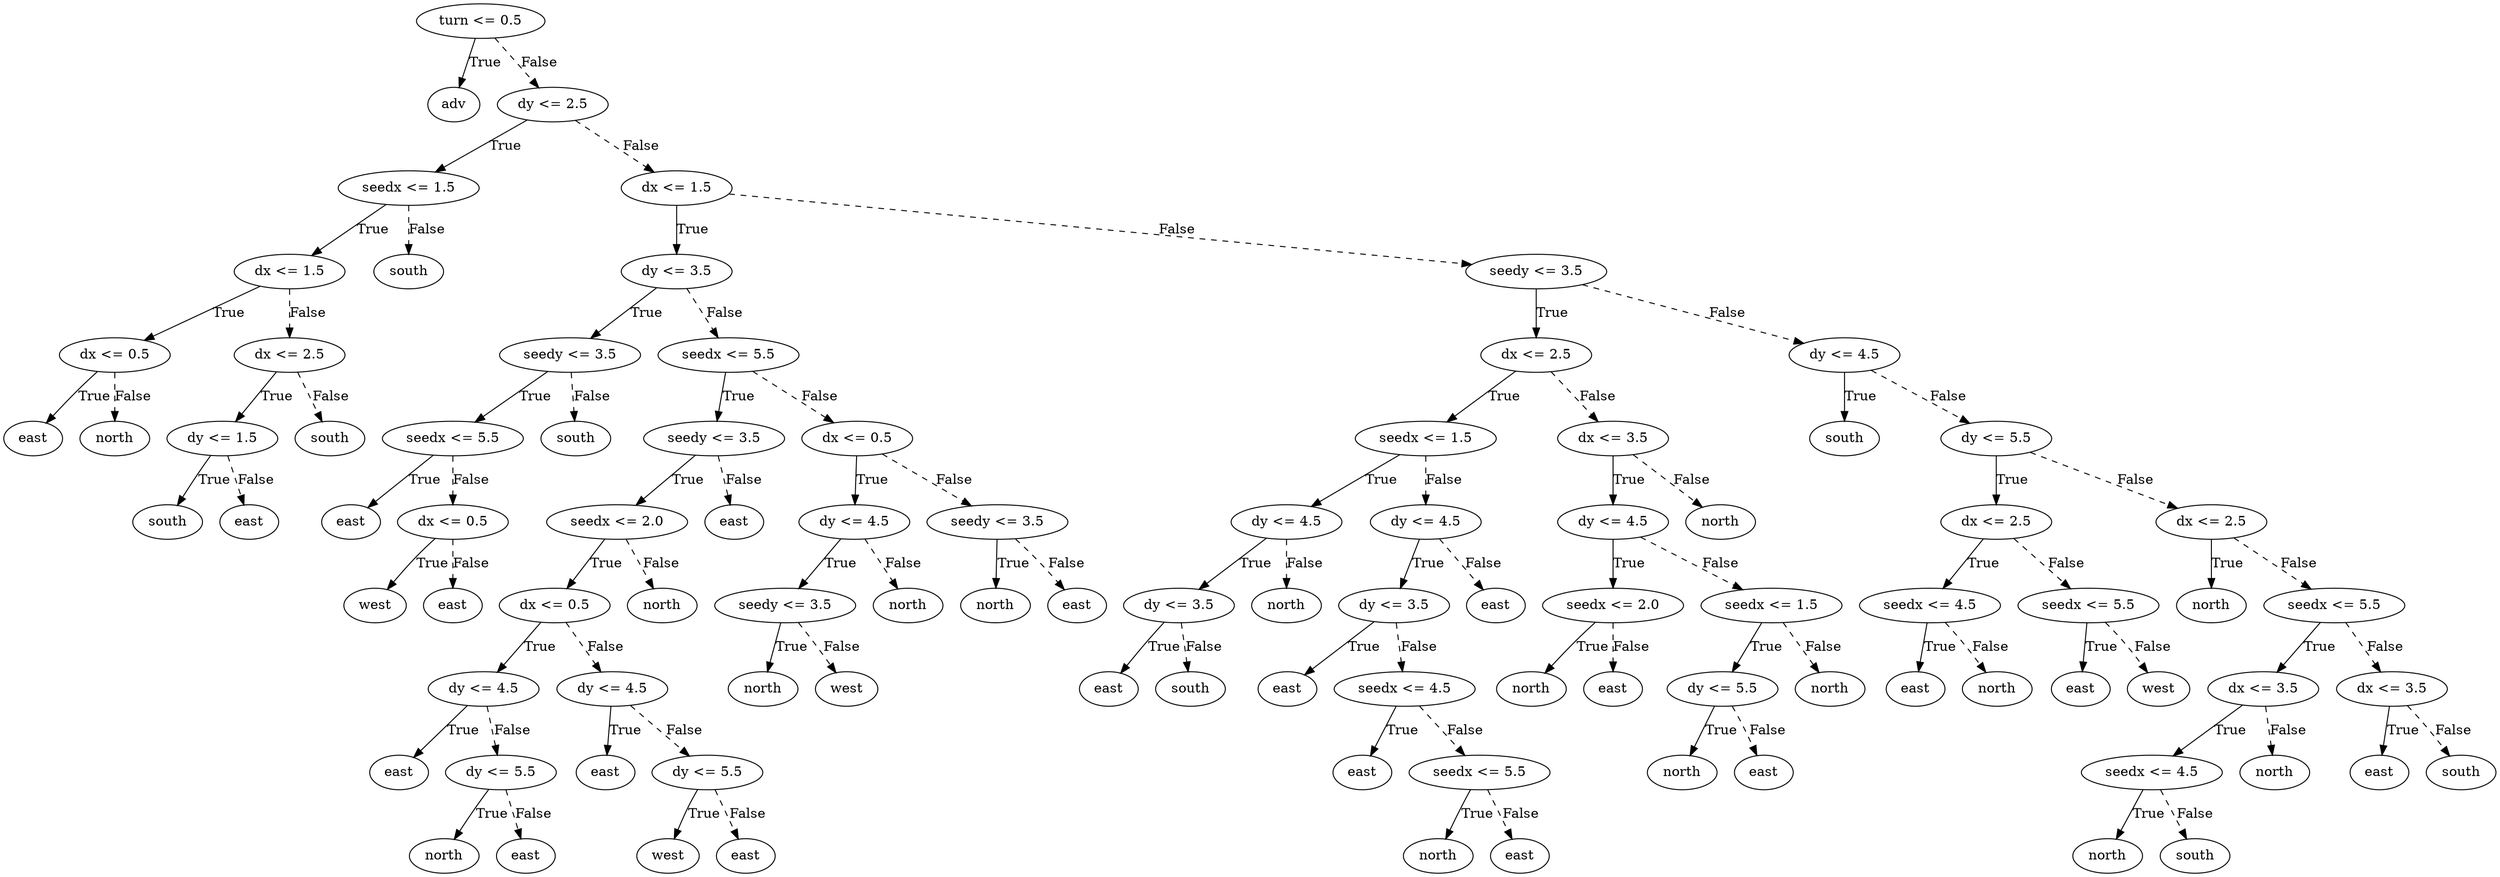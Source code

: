 digraph {
0 [label="turn <= 0.5"];
1 [label="adv"];
0 -> 1 [label="True"];
2 [label="dy <= 2.5"];
3 [label="seedx <= 1.5"];
4 [label="dx <= 1.5"];
5 [label="dx <= 0.5"];
6 [label="east"];
5 -> 6 [label="True"];
7 [label="north"];
5 -> 7 [style="dashed", label="False"];
4 -> 5 [label="True"];
8 [label="dx <= 2.5"];
9 [label="dy <= 1.5"];
10 [label="south"];
9 -> 10 [label="True"];
11 [label="east"];
9 -> 11 [style="dashed", label="False"];
8 -> 9 [label="True"];
12 [label="south"];
8 -> 12 [style="dashed", label="False"];
4 -> 8 [style="dashed", label="False"];
3 -> 4 [label="True"];
13 [label="south"];
3 -> 13 [style="dashed", label="False"];
2 -> 3 [label="True"];
14 [label="dx <= 1.5"];
15 [label="dy <= 3.5"];
16 [label="seedy <= 3.5"];
17 [label="seedx <= 5.5"];
18 [label="east"];
17 -> 18 [label="True"];
19 [label="dx <= 0.5"];
20 [label="west"];
19 -> 20 [label="True"];
21 [label="east"];
19 -> 21 [style="dashed", label="False"];
17 -> 19 [style="dashed", label="False"];
16 -> 17 [label="True"];
22 [label="south"];
16 -> 22 [style="dashed", label="False"];
15 -> 16 [label="True"];
23 [label="seedx <= 5.5"];
24 [label="seedy <= 3.5"];
25 [label="seedx <= 2.0"];
26 [label="dx <= 0.5"];
27 [label="dy <= 4.5"];
28 [label="east"];
27 -> 28 [label="True"];
29 [label="dy <= 5.5"];
30 [label="north"];
29 -> 30 [label="True"];
31 [label="east"];
29 -> 31 [style="dashed", label="False"];
27 -> 29 [style="dashed", label="False"];
26 -> 27 [label="True"];
32 [label="dy <= 4.5"];
33 [label="east"];
32 -> 33 [label="True"];
34 [label="dy <= 5.5"];
35 [label="west"];
34 -> 35 [label="True"];
36 [label="east"];
34 -> 36 [style="dashed", label="False"];
32 -> 34 [style="dashed", label="False"];
26 -> 32 [style="dashed", label="False"];
25 -> 26 [label="True"];
37 [label="north"];
25 -> 37 [style="dashed", label="False"];
24 -> 25 [label="True"];
38 [label="east"];
24 -> 38 [style="dashed", label="False"];
23 -> 24 [label="True"];
39 [label="dx <= 0.5"];
40 [label="dy <= 4.5"];
41 [label="seedy <= 3.5"];
42 [label="north"];
41 -> 42 [label="True"];
43 [label="west"];
41 -> 43 [style="dashed", label="False"];
40 -> 41 [label="True"];
44 [label="north"];
40 -> 44 [style="dashed", label="False"];
39 -> 40 [label="True"];
45 [label="seedy <= 3.5"];
46 [label="north"];
45 -> 46 [label="True"];
47 [label="east"];
45 -> 47 [style="dashed", label="False"];
39 -> 45 [style="dashed", label="False"];
23 -> 39 [style="dashed", label="False"];
15 -> 23 [style="dashed", label="False"];
14 -> 15 [label="True"];
48 [label="seedy <= 3.5"];
49 [label="dx <= 2.5"];
50 [label="seedx <= 1.5"];
51 [label="dy <= 4.5"];
52 [label="dy <= 3.5"];
53 [label="east"];
52 -> 53 [label="True"];
54 [label="south"];
52 -> 54 [style="dashed", label="False"];
51 -> 52 [label="True"];
55 [label="north"];
51 -> 55 [style="dashed", label="False"];
50 -> 51 [label="True"];
56 [label="dy <= 4.5"];
57 [label="dy <= 3.5"];
58 [label="east"];
57 -> 58 [label="True"];
59 [label="seedx <= 4.5"];
60 [label="east"];
59 -> 60 [label="True"];
61 [label="seedx <= 5.5"];
62 [label="north"];
61 -> 62 [label="True"];
63 [label="east"];
61 -> 63 [style="dashed", label="False"];
59 -> 61 [style="dashed", label="False"];
57 -> 59 [style="dashed", label="False"];
56 -> 57 [label="True"];
64 [label="east"];
56 -> 64 [style="dashed", label="False"];
50 -> 56 [style="dashed", label="False"];
49 -> 50 [label="True"];
65 [label="dx <= 3.5"];
66 [label="dy <= 4.5"];
67 [label="seedx <= 2.0"];
68 [label="north"];
67 -> 68 [label="True"];
69 [label="east"];
67 -> 69 [style="dashed", label="False"];
66 -> 67 [label="True"];
70 [label="seedx <= 1.5"];
71 [label="dy <= 5.5"];
72 [label="north"];
71 -> 72 [label="True"];
73 [label="east"];
71 -> 73 [style="dashed", label="False"];
70 -> 71 [label="True"];
74 [label="north"];
70 -> 74 [style="dashed", label="False"];
66 -> 70 [style="dashed", label="False"];
65 -> 66 [label="True"];
75 [label="north"];
65 -> 75 [style="dashed", label="False"];
49 -> 65 [style="dashed", label="False"];
48 -> 49 [label="True"];
76 [label="dy <= 4.5"];
77 [label="south"];
76 -> 77 [label="True"];
78 [label="dy <= 5.5"];
79 [label="dx <= 2.5"];
80 [label="seedx <= 4.5"];
81 [label="east"];
80 -> 81 [label="True"];
82 [label="north"];
80 -> 82 [style="dashed", label="False"];
79 -> 80 [label="True"];
83 [label="seedx <= 5.5"];
84 [label="east"];
83 -> 84 [label="True"];
85 [label="west"];
83 -> 85 [style="dashed", label="False"];
79 -> 83 [style="dashed", label="False"];
78 -> 79 [label="True"];
86 [label="dx <= 2.5"];
87 [label="north"];
86 -> 87 [label="True"];
88 [label="seedx <= 5.5"];
89 [label="dx <= 3.5"];
90 [label="seedx <= 4.5"];
91 [label="north"];
90 -> 91 [label="True"];
92 [label="south"];
90 -> 92 [style="dashed", label="False"];
89 -> 90 [label="True"];
93 [label="north"];
89 -> 93 [style="dashed", label="False"];
88 -> 89 [label="True"];
94 [label="dx <= 3.5"];
95 [label="east"];
94 -> 95 [label="True"];
96 [label="south"];
94 -> 96 [style="dashed", label="False"];
88 -> 94 [style="dashed", label="False"];
86 -> 88 [style="dashed", label="False"];
78 -> 86 [style="dashed", label="False"];
76 -> 78 [style="dashed", label="False"];
48 -> 76 [style="dashed", label="False"];
14 -> 48 [style="dashed", label="False"];
2 -> 14 [style="dashed", label="False"];
0 -> 2 [style="dashed", label="False"];

}
